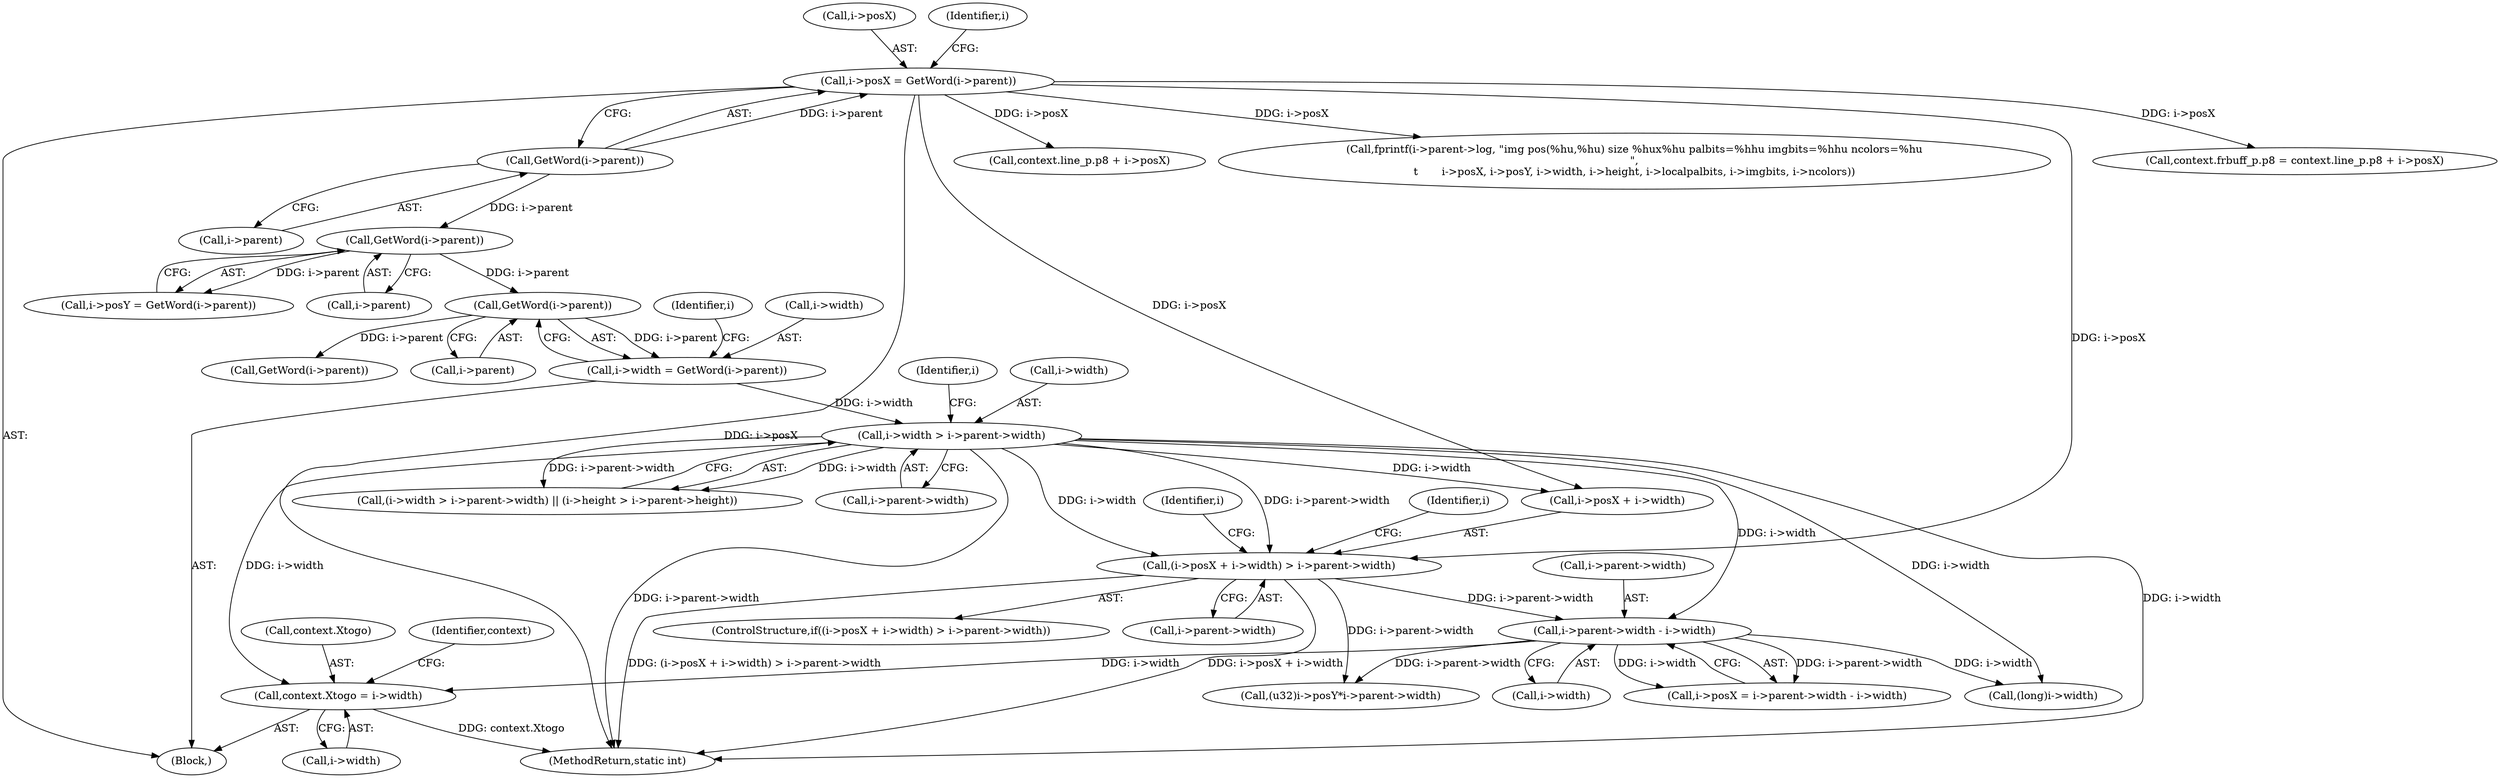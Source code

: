 digraph "0_ngiflib_cf429e0a2fe26b5f01ce0c8e9b79432e94509b6e@pointer" {
"1000311" [label="(Call,context.Xtogo = i->width)"];
"1000261" [label="(Call,i->parent->width - i->width)"];
"1000230" [label="(Call,(i->posX + i->width) > i->parent->width)"];
"1000160" [label="(Call,i->posX = GetWord(i->parent))"];
"1000164" [label="(Call,GetWord(i->parent))"];
"1000194" [label="(Call,i->width > i->parent->width)"];
"1000176" [label="(Call,i->width = GetWord(i->parent))"];
"1000180" [label="(Call,GetWord(i->parent))"];
"1000172" [label="(Call,GetWord(i->parent))"];
"1000320" [label="(Identifier,context)"];
"1000912" [label="(MethodReturn,static int)"];
"1000195" [label="(Call,i->width)"];
"1000180" [label="(Call,GetWord(i->parent))"];
"1000205" [label="(Identifier,i)"];
"1000315" [label="(Call,i->width)"];
"1000168" [label="(Call,i->posY = GetWord(i->parent))"];
"1000173" [label="(Call,i->parent)"];
"1000186" [label="(Identifier,i)"];
"1000261" [label="(Call,i->parent->width - i->width)"];
"1000267" [label="(Call,i->width)"];
"1000312" [label="(Call,context.Xtogo)"];
"1000161" [label="(Call,i->posX)"];
"1000129" [label="(Block,)"];
"1000170" [label="(Identifier,i)"];
"1000176" [label="(Call,i->width = GetWord(i->parent))"];
"1000177" [label="(Call,i->width)"];
"1000172" [label="(Call,GetWord(i->parent))"];
"1000257" [label="(Call,i->posX = i->parent->width - i->width)"];
"1000164" [label="(Call,GetWord(i->parent))"];
"1000311" [label="(Call,context.Xtogo = i->width)"];
"1000160" [label="(Call,i->posX = GetWord(i->parent))"];
"1000356" [label="(Call,context.line_p.p8 + i->posX)"];
"1000165" [label="(Call,i->parent)"];
"1000198" [label="(Call,i->parent->width)"];
"1000229" [label="(ControlStructure,if((i->posX + i->width) > i->parent->width))"];
"1000274" [label="(Identifier,i)"];
"1000230" [label="(Call,(i->posX + i->width) > i->parent->width)"];
"1000580" [label="(Call,fprintf(i->parent->log, \"img pos(%hu,%hu) size %hux%hu palbits=%hhu imgbits=%hhu ncolors=%hu\n\",\n\t       i->posX, i->posY, i->width, i->height, i->localpalbits, i->imgbits, i->ncolors))"];
"1000339" [label="(Call,(u32)i->posY*i->parent->width)"];
"1000193" [label="(Call,(i->width > i->parent->width) || (i->height > i->parent->height))"];
"1000238" [label="(Call,i->parent->width)"];
"1000231" [label="(Call,i->posX + i->width)"];
"1000247" [label="(Identifier,i)"];
"1000188" [label="(Call,GetWord(i->parent))"];
"1000181" [label="(Call,i->parent)"];
"1000194" [label="(Call,i->width > i->parent->width)"];
"1000262" [label="(Call,i->parent->width)"];
"1000368" [label="(Call,(long)i->width)"];
"1000350" [label="(Call,context.frbuff_p.p8 = context.line_p.p8 + i->posX)"];
"1000311" -> "1000129"  [label="AST: "];
"1000311" -> "1000315"  [label="CFG: "];
"1000312" -> "1000311"  [label="AST: "];
"1000315" -> "1000311"  [label="AST: "];
"1000320" -> "1000311"  [label="CFG: "];
"1000311" -> "1000912"  [label="DDG: context.Xtogo"];
"1000261" -> "1000311"  [label="DDG: i->width"];
"1000194" -> "1000311"  [label="DDG: i->width"];
"1000261" -> "1000257"  [label="AST: "];
"1000261" -> "1000267"  [label="CFG: "];
"1000262" -> "1000261"  [label="AST: "];
"1000267" -> "1000261"  [label="AST: "];
"1000257" -> "1000261"  [label="CFG: "];
"1000261" -> "1000257"  [label="DDG: i->parent->width"];
"1000261" -> "1000257"  [label="DDG: i->width"];
"1000230" -> "1000261"  [label="DDG: i->parent->width"];
"1000194" -> "1000261"  [label="DDG: i->width"];
"1000261" -> "1000339"  [label="DDG: i->parent->width"];
"1000261" -> "1000368"  [label="DDG: i->width"];
"1000230" -> "1000229"  [label="AST: "];
"1000230" -> "1000238"  [label="CFG: "];
"1000231" -> "1000230"  [label="AST: "];
"1000238" -> "1000230"  [label="AST: "];
"1000247" -> "1000230"  [label="CFG: "];
"1000274" -> "1000230"  [label="CFG: "];
"1000230" -> "1000912"  [label="DDG: i->posX + i->width"];
"1000230" -> "1000912"  [label="DDG: (i->posX + i->width) > i->parent->width"];
"1000160" -> "1000230"  [label="DDG: i->posX"];
"1000194" -> "1000230"  [label="DDG: i->width"];
"1000194" -> "1000230"  [label="DDG: i->parent->width"];
"1000230" -> "1000339"  [label="DDG: i->parent->width"];
"1000160" -> "1000129"  [label="AST: "];
"1000160" -> "1000164"  [label="CFG: "];
"1000161" -> "1000160"  [label="AST: "];
"1000164" -> "1000160"  [label="AST: "];
"1000170" -> "1000160"  [label="CFG: "];
"1000160" -> "1000912"  [label="DDG: i->posX"];
"1000164" -> "1000160"  [label="DDG: i->parent"];
"1000160" -> "1000231"  [label="DDG: i->posX"];
"1000160" -> "1000350"  [label="DDG: i->posX"];
"1000160" -> "1000356"  [label="DDG: i->posX"];
"1000160" -> "1000580"  [label="DDG: i->posX"];
"1000164" -> "1000165"  [label="CFG: "];
"1000165" -> "1000164"  [label="AST: "];
"1000164" -> "1000172"  [label="DDG: i->parent"];
"1000194" -> "1000193"  [label="AST: "];
"1000194" -> "1000198"  [label="CFG: "];
"1000195" -> "1000194"  [label="AST: "];
"1000198" -> "1000194"  [label="AST: "];
"1000205" -> "1000194"  [label="CFG: "];
"1000193" -> "1000194"  [label="CFG: "];
"1000194" -> "1000912"  [label="DDG: i->width"];
"1000194" -> "1000912"  [label="DDG: i->parent->width"];
"1000194" -> "1000193"  [label="DDG: i->width"];
"1000194" -> "1000193"  [label="DDG: i->parent->width"];
"1000176" -> "1000194"  [label="DDG: i->width"];
"1000194" -> "1000231"  [label="DDG: i->width"];
"1000194" -> "1000368"  [label="DDG: i->width"];
"1000176" -> "1000129"  [label="AST: "];
"1000176" -> "1000180"  [label="CFG: "];
"1000177" -> "1000176"  [label="AST: "];
"1000180" -> "1000176"  [label="AST: "];
"1000186" -> "1000176"  [label="CFG: "];
"1000180" -> "1000176"  [label="DDG: i->parent"];
"1000180" -> "1000181"  [label="CFG: "];
"1000181" -> "1000180"  [label="AST: "];
"1000172" -> "1000180"  [label="DDG: i->parent"];
"1000180" -> "1000188"  [label="DDG: i->parent"];
"1000172" -> "1000168"  [label="AST: "];
"1000172" -> "1000173"  [label="CFG: "];
"1000173" -> "1000172"  [label="AST: "];
"1000168" -> "1000172"  [label="CFG: "];
"1000172" -> "1000168"  [label="DDG: i->parent"];
}
